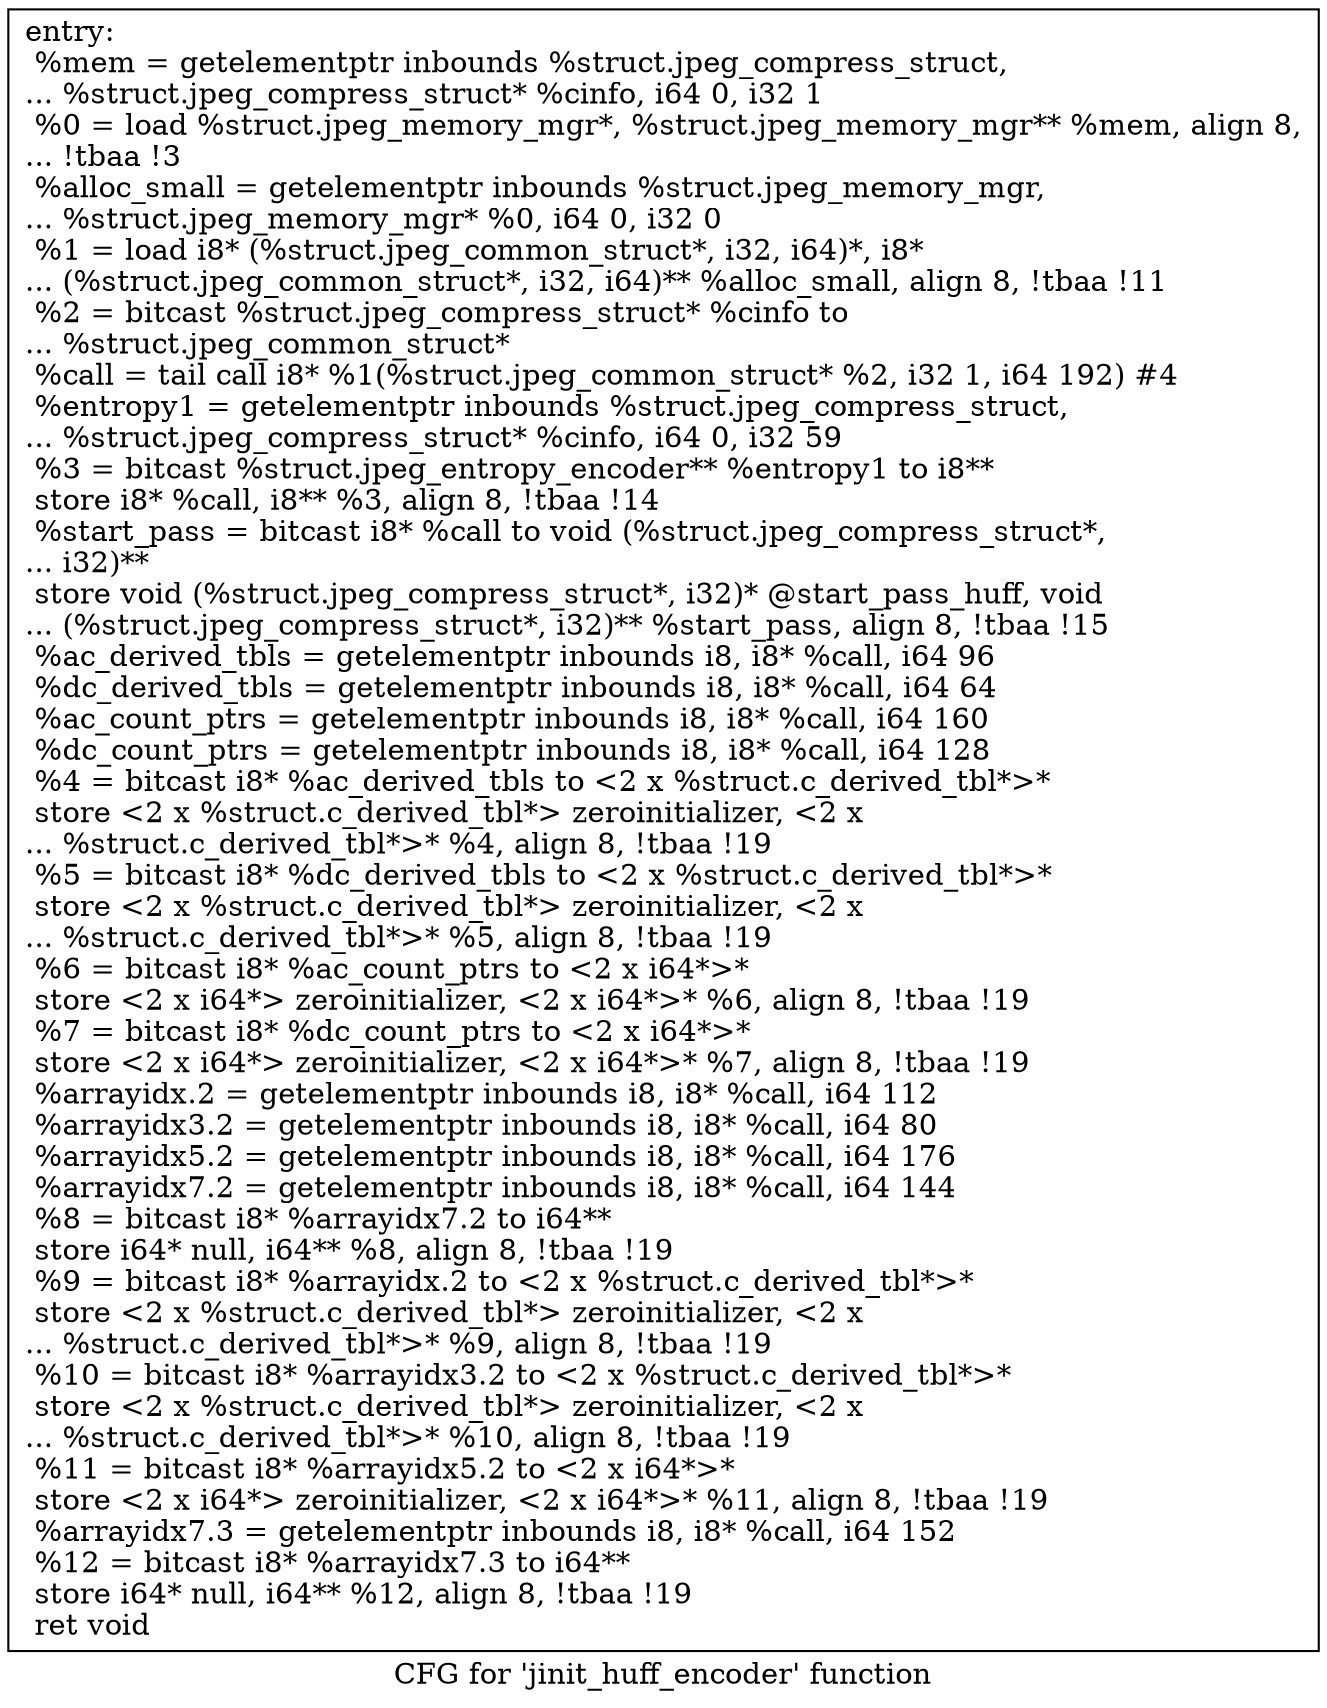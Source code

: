 digraph "CFG for 'jinit_huff_encoder' function" {
	label="CFG for 'jinit_huff_encoder' function";

	Node0x63f3080 [shape=record,label="{entry:\l  %mem = getelementptr inbounds %struct.jpeg_compress_struct,\l... %struct.jpeg_compress_struct* %cinfo, i64 0, i32 1\l  %0 = load %struct.jpeg_memory_mgr*, %struct.jpeg_memory_mgr** %mem, align 8,\l... !tbaa !3\l  %alloc_small = getelementptr inbounds %struct.jpeg_memory_mgr,\l... %struct.jpeg_memory_mgr* %0, i64 0, i32 0\l  %1 = load i8* (%struct.jpeg_common_struct*, i32, i64)*, i8*\l... (%struct.jpeg_common_struct*, i32, i64)** %alloc_small, align 8, !tbaa !11\l  %2 = bitcast %struct.jpeg_compress_struct* %cinfo to\l... %struct.jpeg_common_struct*\l  %call = tail call i8* %1(%struct.jpeg_common_struct* %2, i32 1, i64 192) #4\l  %entropy1 = getelementptr inbounds %struct.jpeg_compress_struct,\l... %struct.jpeg_compress_struct* %cinfo, i64 0, i32 59\l  %3 = bitcast %struct.jpeg_entropy_encoder** %entropy1 to i8**\l  store i8* %call, i8** %3, align 8, !tbaa !14\l  %start_pass = bitcast i8* %call to void (%struct.jpeg_compress_struct*,\l... i32)**\l  store void (%struct.jpeg_compress_struct*, i32)* @start_pass_huff, void\l... (%struct.jpeg_compress_struct*, i32)** %start_pass, align 8, !tbaa !15\l  %ac_derived_tbls = getelementptr inbounds i8, i8* %call, i64 96\l  %dc_derived_tbls = getelementptr inbounds i8, i8* %call, i64 64\l  %ac_count_ptrs = getelementptr inbounds i8, i8* %call, i64 160\l  %dc_count_ptrs = getelementptr inbounds i8, i8* %call, i64 128\l  %4 = bitcast i8* %ac_derived_tbls to \<2 x %struct.c_derived_tbl*\>*\l  store \<2 x %struct.c_derived_tbl*\> zeroinitializer, \<2 x\l... %struct.c_derived_tbl*\>* %4, align 8, !tbaa !19\l  %5 = bitcast i8* %dc_derived_tbls to \<2 x %struct.c_derived_tbl*\>*\l  store \<2 x %struct.c_derived_tbl*\> zeroinitializer, \<2 x\l... %struct.c_derived_tbl*\>* %5, align 8, !tbaa !19\l  %6 = bitcast i8* %ac_count_ptrs to \<2 x i64*\>*\l  store \<2 x i64*\> zeroinitializer, \<2 x i64*\>* %6, align 8, !tbaa !19\l  %7 = bitcast i8* %dc_count_ptrs to \<2 x i64*\>*\l  store \<2 x i64*\> zeroinitializer, \<2 x i64*\>* %7, align 8, !tbaa !19\l  %arrayidx.2 = getelementptr inbounds i8, i8* %call, i64 112\l  %arrayidx3.2 = getelementptr inbounds i8, i8* %call, i64 80\l  %arrayidx5.2 = getelementptr inbounds i8, i8* %call, i64 176\l  %arrayidx7.2 = getelementptr inbounds i8, i8* %call, i64 144\l  %8 = bitcast i8* %arrayidx7.2 to i64**\l  store i64* null, i64** %8, align 8, !tbaa !19\l  %9 = bitcast i8* %arrayidx.2 to \<2 x %struct.c_derived_tbl*\>*\l  store \<2 x %struct.c_derived_tbl*\> zeroinitializer, \<2 x\l... %struct.c_derived_tbl*\>* %9, align 8, !tbaa !19\l  %10 = bitcast i8* %arrayidx3.2 to \<2 x %struct.c_derived_tbl*\>*\l  store \<2 x %struct.c_derived_tbl*\> zeroinitializer, \<2 x\l... %struct.c_derived_tbl*\>* %10, align 8, !tbaa !19\l  %11 = bitcast i8* %arrayidx5.2 to \<2 x i64*\>*\l  store \<2 x i64*\> zeroinitializer, \<2 x i64*\>* %11, align 8, !tbaa !19\l  %arrayidx7.3 = getelementptr inbounds i8, i8* %call, i64 152\l  %12 = bitcast i8* %arrayidx7.3 to i64**\l  store i64* null, i64** %12, align 8, !tbaa !19\l  ret void\l}"];
}
